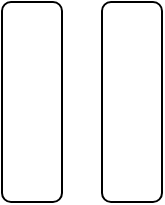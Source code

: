 <mxfile version="27.0.6">
  <diagram name="第 1 页" id="40HLDpTf6hF90Px6eQFz">
    <mxGraphModel dx="546" dy="648" grid="1" gridSize="10" guides="1" tooltips="1" connect="1" arrows="1" fold="1" page="1" pageScale="1" pageWidth="827" pageHeight="1169" math="0" shadow="0">
      <root>
        <mxCell id="0" />
        <mxCell id="1" parent="0" />
        <mxCell id="pTljadonaxYR-jarqHca-1" value="" style="rounded=1;whiteSpace=wrap;html=1;rotation=90;" vertex="1" parent="1">
          <mxGeometry x="215" y="215" width="100" height="30" as="geometry" />
        </mxCell>
        <mxCell id="pTljadonaxYR-jarqHca-2" value="" style="rounded=1;whiteSpace=wrap;html=1;rotation=90;" vertex="1" parent="1">
          <mxGeometry x="265" y="215" width="100" height="30" as="geometry" />
        </mxCell>
      </root>
    </mxGraphModel>
  </diagram>
</mxfile>
